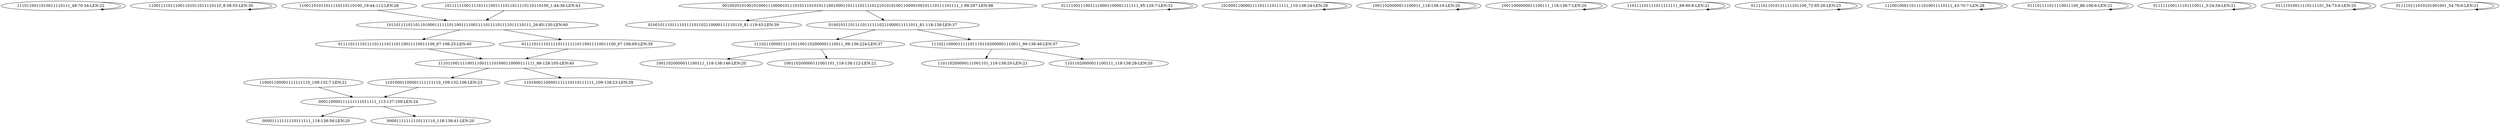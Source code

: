 digraph G {
    "1110110011010011110111_49-70:34-LEN:22" -> "1110110011010011110111_49-70:34-LEN:22";
    "110011110111001101011011110110_8-38:55-LEN:30" -> "110011110111001101011011110110_8-38:55-LEN:30";
    "11010001100001111111110_109-132:106-LEN:23" -> "000110000111111111011111_113-137:109-LEN:24";
    "110001100001111111110_109-132:7-LEN:21" -> "000110000111111111011111_113-137:109-LEN:24";
    "00100201010010100011100001011101011101010111001000110111101111012101010100110000100101110111101111_1-99:297-LEN:98" -> "010010111011110111101102110000111110110_81-119:43-LEN:39";
    "00100201010010100011100001011101011101010111001000110111101111012101010100110000100101110111101111_1-99:297-LEN:98" -> "0100101110111101111110211000011111011_81-118:138-LEN:37";
    "0111101111011110111101110110011110011100_67-106:25-LEN:40" -> "1110110011110011100111101000110000111111_88-128:105-LEN:40";
    "01111001110011110001100001111111_95-129:7-LEN:32" -> "01111001110011110001100001111111_95-129:7-LEN:32";
    "11001101011011110110110100_19-44:112-LEN:26" -> "101101111011011010001111110110011110011110111101111011110111_26-85:130-LEN:60";
    "011110111101111011111110110011110011100_67-106:69-LEN:39" -> "1110110011110011100111101000110000111111_88-128:105-LEN:40";
    "1110211000011111011001102000001110011_99-136:224-LEN:37" -> "10011020000011100111_118-138:146-LEN:20";
    "1110211000011111011001102000001110011_99-136:224-LEN:37" -> "100110200000111001101_118-138:112-LEN:21";
    "1010001100001111011110111111_110-138:24-LEN:28" -> "1010001100001111011110111111_110-138:24-LEN:28";
    "10011020000011100011_118-138:16-LEN:20" -> "10011020000011100011_118-138:16-LEN:20";
    "101101111011011010001111110110011110011110111101111011110111_26-85:130-LEN:60" -> "0111101111011110111101110110011110011100_67-106:25-LEN:40";
    "101101111011011010001111110110011110011110111101111011110111_26-85:130-LEN:60" -> "011110111101111011111110110011110011100_67-106:69-LEN:39";
    "10011000000011100111_118-138:7-LEN:20" -> "10011000000011100111_118-138:7-LEN:20";
    "110111101111011111111_69-90:6-LEN:21" -> "110111101111011111111_69-90:6-LEN:21";
    "1011111100111101111001111011011110110110100_1-44:36-LEN:43" -> "101101111011011010001111110110011110011110111101111011110111_26-85:130-LEN:60";
    "01111011010111111101100_72-95:26-LEN:23" -> "01111011010111111101100_72-95:26-LEN:23";
    "1110010001101111010011110111_43-70:7-LEN:28" -> "1110010001101111010011110111_43-70:7-LEN:28";
    "000110000111111111011111_113-137:109-LEN:24" -> "00001111111110111111_118-138:56-LEN:20";
    "000110000111111111011111_113-137:109-LEN:24" -> "00001111111110111110_118-138:41-LEN:20";
    "011101111011110011100_86-106:6-LEN:21" -> "011101111011110011100_86-106:6-LEN:21";
    "011111100111101110011_3-24:34-LEN:21" -> "011111100111101110011_3-24:34-LEN:21";
    "1110211000011111011101102000001110011_99-136:46-LEN:37" -> "110110200000111001101_118-138:20-LEN:21";
    "1110211000011111011101102000001110011_99-136:46-LEN:37" -> "11011020000011100111_118-138:28-LEN:20";
    "01111010011110111101_54-73:6-LEN:20" -> "01111010011110111101_54-73:6-LEN:20";
    "0100101110111101111110211000011111011_81-118:138-LEN:37" -> "1110211000011111011001102000001110011_99-136:224-LEN:37";
    "0100101110111101111110211000011111011_81-118:138-LEN:37" -> "1110211000011111011101102000001110011_99-136:46-LEN:37";
    "011110111010101001001_54-76:6-LEN:21" -> "011110111010101001001_54-76:6-LEN:21";
    "1110110011110011100111101000110000111111_88-128:105-LEN:40" -> "11010001100001111111110_109-132:106-LEN:23";
    "1110110011110011100111101000110000111111_88-128:105-LEN:40" -> "11010001100001111110110111111_109-138:23-LEN:29";
}
